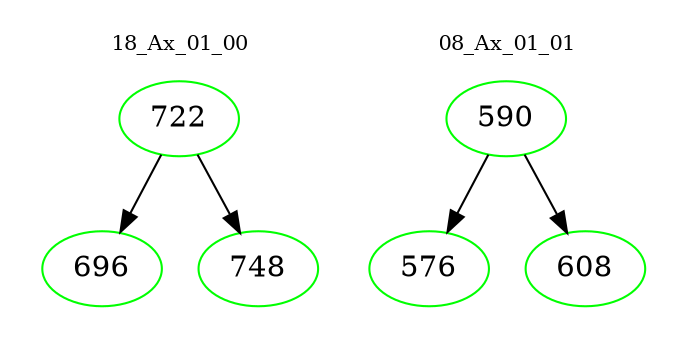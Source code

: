 digraph{
subgraph cluster_0 {
color = white
label = "18_Ax_01_00";
fontsize=10;
T0_722 [label="722", color="green"]
T0_722 -> T0_696 [color="black"]
T0_696 [label="696", color="green"]
T0_722 -> T0_748 [color="black"]
T0_748 [label="748", color="green"]
}
subgraph cluster_1 {
color = white
label = "08_Ax_01_01";
fontsize=10;
T1_590 [label="590", color="green"]
T1_590 -> T1_576 [color="black"]
T1_576 [label="576", color="green"]
T1_590 -> T1_608 [color="black"]
T1_608 [label="608", color="green"]
}
}

